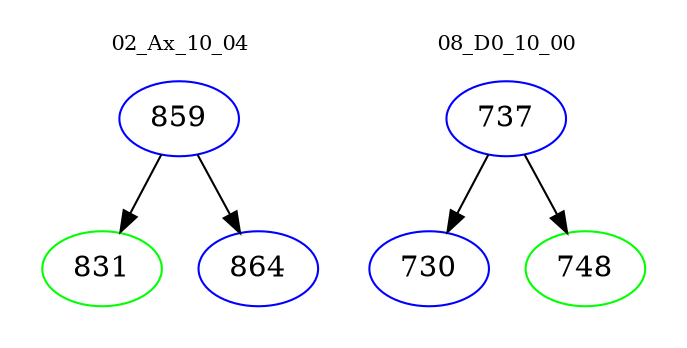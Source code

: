 digraph{
subgraph cluster_0 {
color = white
label = "02_Ax_10_04";
fontsize=10;
T0_859 [label="859", color="blue"]
T0_859 -> T0_831 [color="black"]
T0_831 [label="831", color="green"]
T0_859 -> T0_864 [color="black"]
T0_864 [label="864", color="blue"]
}
subgraph cluster_1 {
color = white
label = "08_D0_10_00";
fontsize=10;
T1_737 [label="737", color="blue"]
T1_737 -> T1_730 [color="black"]
T1_730 [label="730", color="blue"]
T1_737 -> T1_748 [color="black"]
T1_748 [label="748", color="green"]
}
}
